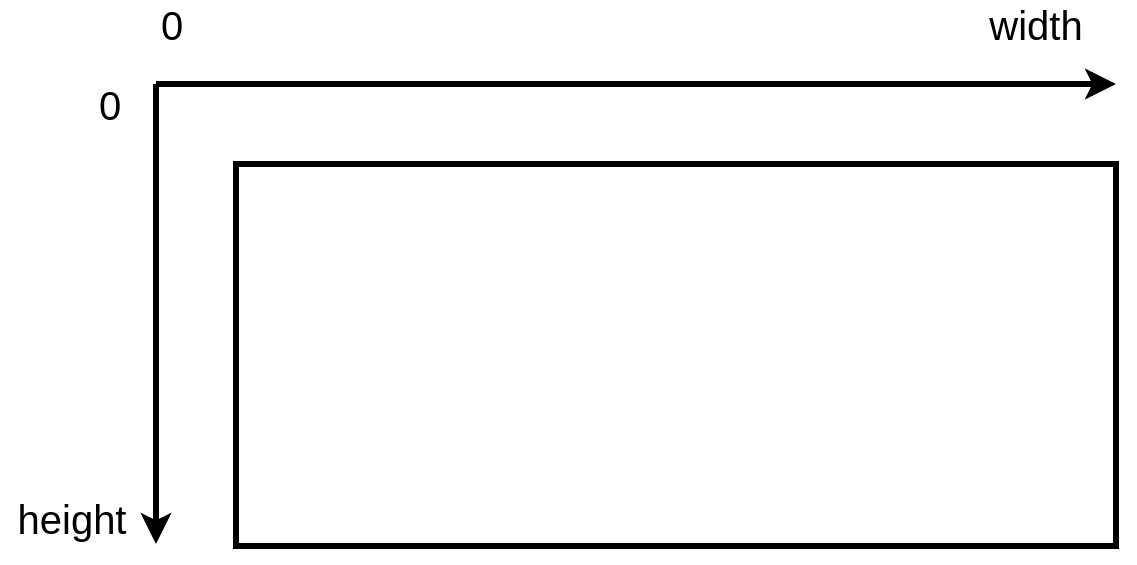 <mxfile version="14.7.8" type="github">
  <diagram id="8oT8lVMb-xDUk8o2M6Gl" name="Page-1">
    <mxGraphModel dx="1350" dy="774" grid="0" gridSize="10" guides="1" tooltips="1" connect="1" arrows="1" fold="1" page="1" pageScale="1" pageWidth="1169" pageHeight="827" math="0" shadow="0">
      <root>
        <mxCell id="0" />
        <mxCell id="1" parent="0" />
        <mxCell id="9-TF4dosFG0MB8OKaobY-1" value="" style="rounded=0;whiteSpace=wrap;html=1;strokeWidth=3;" parent="1" vertex="1">
          <mxGeometry x="400" y="240" width="440" height="191" as="geometry" />
        </mxCell>
        <mxCell id="9-TF4dosFG0MB8OKaobY-2" value="" style="endArrow=classic;html=1;strokeWidth=3;" parent="1" edge="1">
          <mxGeometry width="50" height="50" relative="1" as="geometry">
            <mxPoint x="360" y="200" as="sourcePoint" />
            <mxPoint x="360" y="430" as="targetPoint" />
          </mxGeometry>
        </mxCell>
        <mxCell id="9-TF4dosFG0MB8OKaobY-3" value="" style="endArrow=classic;html=1;strokeWidth=3;" parent="1" edge="1">
          <mxGeometry width="50" height="50" relative="1" as="geometry">
            <mxPoint x="360" y="200" as="sourcePoint" />
            <mxPoint x="840" y="200" as="targetPoint" />
          </mxGeometry>
        </mxCell>
        <mxCell id="9-TF4dosFG0MB8OKaobY-4" value="&lt;span style=&quot;font-size: 20px&quot;&gt;0&lt;/span&gt;" style="text;html=1;strokeColor=none;fillColor=none;align=center;verticalAlign=middle;whiteSpace=wrap;rounded=0;" parent="1" vertex="1">
          <mxGeometry x="329" y="200" width="16" height="20" as="geometry" />
        </mxCell>
        <mxCell id="9-TF4dosFG0MB8OKaobY-5" value="&lt;span style=&quot;font-size: 20px&quot;&gt;height&lt;/span&gt;" style="text;html=1;strokeColor=none;fillColor=none;align=center;verticalAlign=middle;whiteSpace=wrap;rounded=0;" parent="1" vertex="1">
          <mxGeometry x="282" y="407" width="72" height="20" as="geometry" />
        </mxCell>
        <mxCell id="9-TF4dosFG0MB8OKaobY-7" value="&lt;span style=&quot;font-size: 20px&quot;&gt;width&lt;/span&gt;" style="text;html=1;strokeColor=none;fillColor=none;align=center;verticalAlign=middle;whiteSpace=wrap;rounded=0;" parent="1" vertex="1">
          <mxGeometry x="769" y="160" width="62" height="20" as="geometry" />
        </mxCell>
        <mxCell id="9-TF4dosFG0MB8OKaobY-8" value="&lt;span style=&quot;font-size: 20px&quot;&gt;0&lt;/span&gt;" style="text;html=1;strokeColor=none;fillColor=none;align=center;verticalAlign=middle;whiteSpace=wrap;rounded=0;" parent="1" vertex="1">
          <mxGeometry x="360" y="160" width="16" height="20" as="geometry" />
        </mxCell>
      </root>
    </mxGraphModel>
  </diagram>
</mxfile>
